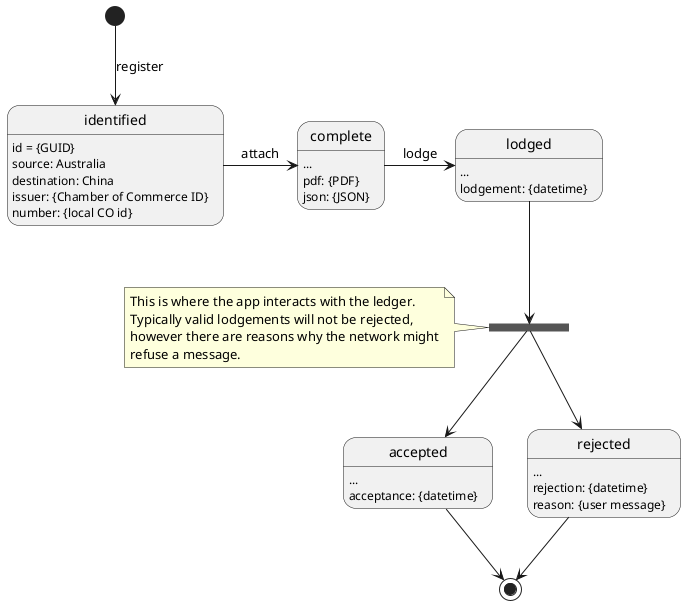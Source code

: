 @startuml
state fork_result <<fork>>

[*] --> identified: register
identified: id = {GUID}
identified: source: Australia
identified: destination: China
identified: issuer: {Chamber of Commerce ID}
identified: number: {local CO id}

identified -> complete: attach
complete: ...
complete: pdf: {PDF}
complete: json: {JSON}

complete -> lodged: lodge
lodged: ...
lodged: lodgement: {datetime}

lodged --> fork_result
fork_result --> accepted
accepted: ...
accepted: acceptance: {datetime}

fork_result --> rejected
rejected: ...
rejected: rejection: {datetime}
rejected: reason: {user message}

accepted --> [*]
rejected --> [*]


note left of fork_result
   This is where the app interacts with the ledger.
   Typically valid lodgements will not be rejected,
   however there are reasons why the network might
   refuse a message.
end note

@enduml